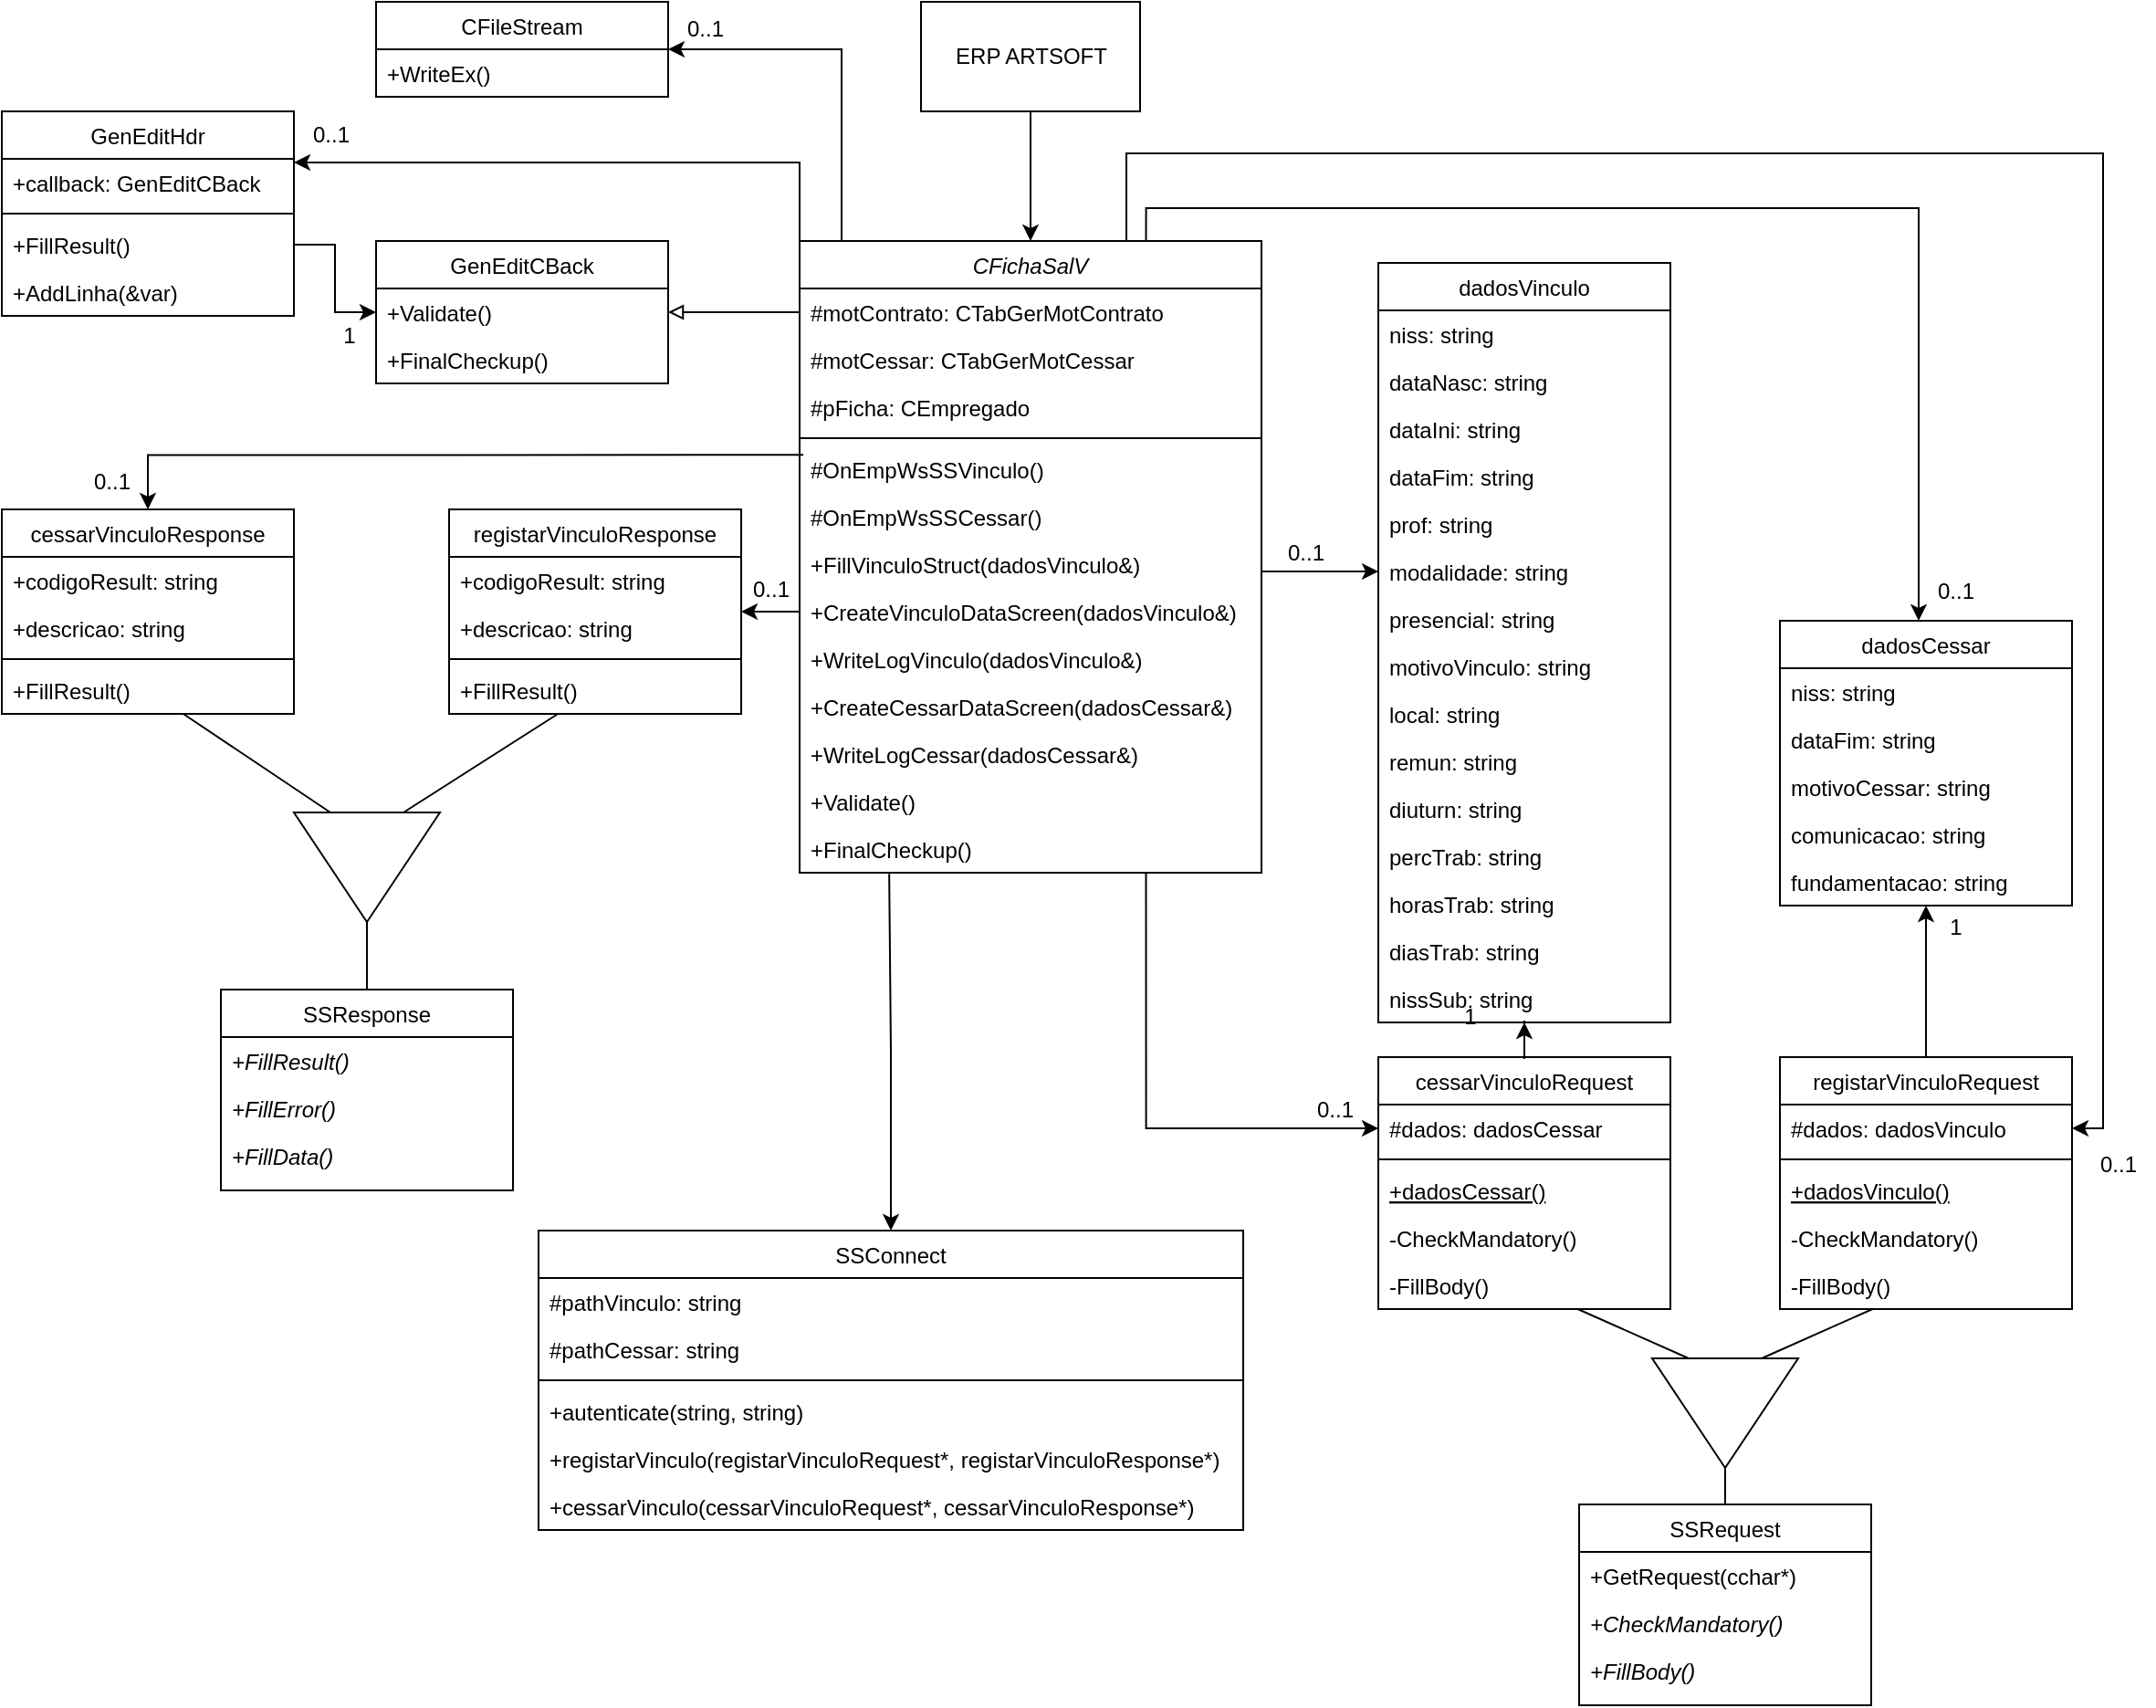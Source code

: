 <mxfile version="20.1.1" type="device"><diagram id="C5RBs43oDa-KdzZeNtuy" name="Page-1"><mxGraphModel dx="1924" dy="1056" grid="1" gridSize="10" guides="1" tooltips="1" connect="1" arrows="1" fold="1" page="1" pageScale="1" pageWidth="1200" pageHeight="1920" math="0" shadow="0"><root><mxCell id="WIyWlLk6GJQsqaUBKTNV-0"/><mxCell id="WIyWlLk6GJQsqaUBKTNV-1" parent="WIyWlLk6GJQsqaUBKTNV-0"/><mxCell id="L1EFX6r7IA7WShrhFO2V-93" style="edgeStyle=orthogonalEdgeStyle;rounded=0;orthogonalLoop=1;jettySize=auto;html=1;exitX=0.75;exitY=0;exitDx=0;exitDy=0;entryX=1;entryY=0.5;entryDx=0;entryDy=0;startArrow=none;startFill=0;endArrow=classic;endFill=1;" edge="1" parent="WIyWlLk6GJQsqaUBKTNV-1" source="zkfFHV4jXpPFQw0GAbJ--0" target="zkfFHV4jXpPFQw0GAbJ--7"><mxGeometry relative="1" as="geometry"><mxPoint x="1155.0" y="1134" as="targetPoint"/><Array as="points"><mxPoint x="626" y="648"/><mxPoint x="626" y="600"/><mxPoint x="1161" y="600"/><mxPoint x="1161" y="1134"/></Array></mxGeometry></mxCell><mxCell id="L1EFX6r7IA7WShrhFO2V-121" style="edgeStyle=orthogonalEdgeStyle;rounded=0;orthogonalLoop=1;jettySize=auto;html=1;entryX=0;entryY=0.5;entryDx=0;entryDy=0;startArrow=none;startFill=0;endArrow=classic;endFill=1;" edge="1" parent="WIyWlLk6GJQsqaUBKTNV-1" source="zkfFHV4jXpPFQw0GAbJ--0" target="L1EFX6r7IA7WShrhFO2V-80"><mxGeometry relative="1" as="geometry"><Array as="points"><mxPoint x="710" y="829"/><mxPoint x="710" y="829"/></Array></mxGeometry></mxCell><mxCell id="L1EFX6r7IA7WShrhFO2V-158" style="edgeStyle=orthogonalEdgeStyle;rounded=0;orthogonalLoop=1;jettySize=auto;html=1;exitX=0;exitY=0;exitDx=0;exitDy=0;entryX=1;entryY=0.25;entryDx=0;entryDy=0;startArrow=none;startFill=0;endArrow=classic;endFill=1;" edge="1" parent="WIyWlLk6GJQsqaUBKTNV-1" source="zkfFHV4jXpPFQw0GAbJ--0" target="L1EFX6r7IA7WShrhFO2V-151"><mxGeometry relative="1" as="geometry"/></mxCell><mxCell id="zkfFHV4jXpPFQw0GAbJ--0" value="CFichaSalV" style="swimlane;fontStyle=2;align=center;verticalAlign=top;childLayout=stackLayout;horizontal=1;startSize=26;horizontalStack=0;resizeParent=1;resizeLast=0;collapsible=1;marginBottom=0;rounded=0;shadow=0;strokeWidth=1;" parent="WIyWlLk6GJQsqaUBKTNV-1" vertex="1"><mxGeometry x="447" y="648" width="253" height="346" as="geometry"><mxRectangle x="230" y="140" width="160" height="26" as="alternateBounds"/></mxGeometry></mxCell><mxCell id="zkfFHV4jXpPFQw0GAbJ--1" value="#motContrato: CTabGerMotContrato" style="text;align=left;verticalAlign=top;spacingLeft=4;spacingRight=4;overflow=hidden;rotatable=0;points=[[0,0.5],[1,0.5]];portConstraint=eastwest;" parent="zkfFHV4jXpPFQw0GAbJ--0" vertex="1"><mxGeometry y="26" width="253" height="26" as="geometry"/></mxCell><mxCell id="zkfFHV4jXpPFQw0GAbJ--2" value="#motCessar: CTabGerMotCessar" style="text;align=left;verticalAlign=top;spacingLeft=4;spacingRight=4;overflow=hidden;rotatable=0;points=[[0,0.5],[1,0.5]];portConstraint=eastwest;rounded=0;shadow=0;html=0;" parent="zkfFHV4jXpPFQw0GAbJ--0" vertex="1"><mxGeometry y="52" width="253" height="26" as="geometry"/></mxCell><mxCell id="L1EFX6r7IA7WShrhFO2V-10" value="#pFicha: CEmpregado" style="text;align=left;verticalAlign=top;spacingLeft=4;spacingRight=4;overflow=hidden;rotatable=0;points=[[0,0.5],[1,0.5]];portConstraint=eastwest;rounded=0;shadow=0;html=0;" vertex="1" parent="zkfFHV4jXpPFQw0GAbJ--0"><mxGeometry y="78" width="253" height="26" as="geometry"/></mxCell><mxCell id="zkfFHV4jXpPFQw0GAbJ--4" value="" style="line;html=1;strokeWidth=1;align=left;verticalAlign=middle;spacingTop=-1;spacingLeft=3;spacingRight=3;rotatable=0;labelPosition=right;points=[];portConstraint=eastwest;" parent="zkfFHV4jXpPFQw0GAbJ--0" vertex="1"><mxGeometry y="104" width="253" height="8" as="geometry"/></mxCell><mxCell id="L1EFX6r7IA7WShrhFO2V-7" value="#OnEmpWsSSVinculo()" style="text;align=left;verticalAlign=top;spacingLeft=4;spacingRight=4;overflow=hidden;rotatable=0;points=[[0,0.5],[1,0.5]];portConstraint=eastwest;" vertex="1" parent="zkfFHV4jXpPFQw0GAbJ--0"><mxGeometry y="112" width="253" height="26" as="geometry"/></mxCell><mxCell id="L1EFX6r7IA7WShrhFO2V-8" value="#OnEmpWsSSCessar()" style="text;align=left;verticalAlign=top;spacingLeft=4;spacingRight=4;overflow=hidden;rotatable=0;points=[[0,0.5],[1,0.5]];portConstraint=eastwest;" vertex="1" parent="zkfFHV4jXpPFQw0GAbJ--0"><mxGeometry y="138" width="253" height="26" as="geometry"/></mxCell><mxCell id="L1EFX6r7IA7WShrhFO2V-9" value="+FillVinculoStruct(dadosVinculo&amp;)" style="text;align=left;verticalAlign=top;spacingLeft=4;spacingRight=4;overflow=hidden;rotatable=0;points=[[0,0.5],[1,0.5]];portConstraint=eastwest;" vertex="1" parent="zkfFHV4jXpPFQw0GAbJ--0"><mxGeometry y="164" width="253" height="26" as="geometry"/></mxCell><mxCell id="L1EFX6r7IA7WShrhFO2V-11" value="+CreateVinculoDataScreen(dadosVinculo&amp;)" style="text;align=left;verticalAlign=top;spacingLeft=4;spacingRight=4;overflow=hidden;rotatable=0;points=[[0,0.5],[1,0.5]];portConstraint=eastwest;" vertex="1" parent="zkfFHV4jXpPFQw0GAbJ--0"><mxGeometry y="190" width="253" height="26" as="geometry"/></mxCell><mxCell id="L1EFX6r7IA7WShrhFO2V-12" value="+WriteLogVinculo(dadosVinculo&amp;)" style="text;align=left;verticalAlign=top;spacingLeft=4;spacingRight=4;overflow=hidden;rotatable=0;points=[[0,0.5],[1,0.5]];portConstraint=eastwest;" vertex="1" parent="zkfFHV4jXpPFQw0GAbJ--0"><mxGeometry y="216" width="253" height="26" as="geometry"/></mxCell><mxCell id="L1EFX6r7IA7WShrhFO2V-22" value="+CreateCessarDataScreen(dadosCessar&amp;)" style="text;align=left;verticalAlign=top;spacingLeft=4;spacingRight=4;overflow=hidden;rotatable=0;points=[[0,0.5],[1,0.5]];portConstraint=eastwest;" vertex="1" parent="zkfFHV4jXpPFQw0GAbJ--0"><mxGeometry y="242" width="253" height="26" as="geometry"/></mxCell><mxCell id="L1EFX6r7IA7WShrhFO2V-21" value="+WriteLogCessar(dadosCessar&amp;)" style="text;align=left;verticalAlign=top;spacingLeft=4;spacingRight=4;overflow=hidden;rotatable=0;points=[[0,0.5],[1,0.5]];portConstraint=eastwest;" vertex="1" parent="zkfFHV4jXpPFQw0GAbJ--0"><mxGeometry y="268" width="253" height="26" as="geometry"/></mxCell><mxCell id="zkfFHV4jXpPFQw0GAbJ--5" value="+Validate()" style="text;align=left;verticalAlign=top;spacingLeft=4;spacingRight=4;overflow=hidden;rotatable=0;points=[[0,0.5],[1,0.5]];portConstraint=eastwest;" parent="zkfFHV4jXpPFQw0GAbJ--0" vertex="1"><mxGeometry y="294" width="253" height="26" as="geometry"/></mxCell><mxCell id="L1EFX6r7IA7WShrhFO2V-2" value="+FinalCheckup()" style="text;align=left;verticalAlign=top;spacingLeft=4;spacingRight=4;overflow=hidden;rotatable=0;points=[[0,0.5],[1,0.5]];portConstraint=eastwest;" vertex="1" parent="zkfFHV4jXpPFQw0GAbJ--0"><mxGeometry y="320" width="253" height="26" as="geometry"/></mxCell><mxCell id="zkfFHV4jXpPFQw0GAbJ--6" value="registarVinculoRequest" style="swimlane;fontStyle=0;align=center;verticalAlign=top;childLayout=stackLayout;horizontal=1;startSize=26;horizontalStack=0;resizeParent=1;resizeLast=0;collapsible=1;marginBottom=0;rounded=0;shadow=0;strokeWidth=1;" parent="WIyWlLk6GJQsqaUBKTNV-1" vertex="1"><mxGeometry x="984" y="1095" width="160" height="138" as="geometry"><mxRectangle x="130" y="380" width="160" height="26" as="alternateBounds"/></mxGeometry></mxCell><mxCell id="zkfFHV4jXpPFQw0GAbJ--7" value="#dados: dadosVinculo" style="text;align=left;verticalAlign=top;spacingLeft=4;spacingRight=4;overflow=hidden;rotatable=0;points=[[0,0.5],[1,0.5]];portConstraint=eastwest;" parent="zkfFHV4jXpPFQw0GAbJ--6" vertex="1"><mxGeometry y="26" width="160" height="26" as="geometry"/></mxCell><mxCell id="zkfFHV4jXpPFQw0GAbJ--9" value="" style="line;html=1;strokeWidth=1;align=left;verticalAlign=middle;spacingTop=-1;spacingLeft=3;spacingRight=3;rotatable=0;labelPosition=right;points=[];portConstraint=eastwest;" parent="zkfFHV4jXpPFQw0GAbJ--6" vertex="1"><mxGeometry y="52" width="160" height="8" as="geometry"/></mxCell><mxCell id="zkfFHV4jXpPFQw0GAbJ--10" value="+dadosVinculo()" style="text;align=left;verticalAlign=top;spacingLeft=4;spacingRight=4;overflow=hidden;rotatable=0;points=[[0,0.5],[1,0.5]];portConstraint=eastwest;fontStyle=4" parent="zkfFHV4jXpPFQw0GAbJ--6" vertex="1"><mxGeometry y="60" width="160" height="26" as="geometry"/></mxCell><mxCell id="zkfFHV4jXpPFQw0GAbJ--11" value="-CheckMandatory()" style="text;align=left;verticalAlign=top;spacingLeft=4;spacingRight=4;overflow=hidden;rotatable=0;points=[[0,0.5],[1,0.5]];portConstraint=eastwest;" parent="zkfFHV4jXpPFQw0GAbJ--6" vertex="1"><mxGeometry y="86" width="160" height="26" as="geometry"/></mxCell><mxCell id="L1EFX6r7IA7WShrhFO2V-3" value="-FillBody()" style="text;align=left;verticalAlign=top;spacingLeft=4;spacingRight=4;overflow=hidden;rotatable=0;points=[[0,0.5],[1,0.5]];portConstraint=eastwest;" vertex="1" parent="zkfFHV4jXpPFQw0GAbJ--6"><mxGeometry y="112" width="160" height="26" as="geometry"/></mxCell><mxCell id="L1EFX6r7IA7WShrhFO2V-157" style="edgeStyle=orthogonalEdgeStyle;rounded=0;orthogonalLoop=1;jettySize=auto;html=1;entryX=1;entryY=0.5;entryDx=0;entryDy=0;startArrow=classic;startFill=1;endArrow=none;endFill=0;" edge="1" parent="WIyWlLk6GJQsqaUBKTNV-1" source="zkfFHV4jXpPFQw0GAbJ--13" target="L1EFX6r7IA7WShrhFO2V-155"><mxGeometry relative="1" as="geometry"/></mxCell><mxCell id="zkfFHV4jXpPFQw0GAbJ--13" value="GenEditCBack" style="swimlane;fontStyle=0;align=center;verticalAlign=top;childLayout=stackLayout;horizontal=1;startSize=26;horizontalStack=0;resizeParent=1;resizeLast=0;collapsible=1;marginBottom=0;rounded=0;shadow=0;strokeWidth=1;" parent="WIyWlLk6GJQsqaUBKTNV-1" vertex="1"><mxGeometry x="215" y="648" width="160" height="78" as="geometry"><mxRectangle x="340" y="380" width="170" height="26" as="alternateBounds"/></mxGeometry></mxCell><mxCell id="zkfFHV4jXpPFQw0GAbJ--14" value="+Validate()" style="text;align=left;verticalAlign=top;spacingLeft=4;spacingRight=4;overflow=hidden;rotatable=0;points=[[0,0.5],[1,0.5]];portConstraint=eastwest;" parent="zkfFHV4jXpPFQw0GAbJ--13" vertex="1"><mxGeometry y="26" width="160" height="26" as="geometry"/></mxCell><mxCell id="L1EFX6r7IA7WShrhFO2V-1" value="+FinalCheckup()" style="text;align=left;verticalAlign=top;spacingLeft=4;spacingRight=4;overflow=hidden;rotatable=0;points=[[0,0.5],[1,0.5]];portConstraint=eastwest;" vertex="1" parent="zkfFHV4jXpPFQw0GAbJ--13"><mxGeometry y="52" width="160" height="26" as="geometry"/></mxCell><mxCell id="zkfFHV4jXpPFQw0GAbJ--16" value="" style="endArrow=none;endSize=10;endFill=0;shadow=0;strokeWidth=1;rounded=0;edgeStyle=elbowEdgeStyle;elbow=vertical;startArrow=block;startFill=0;" parent="WIyWlLk6GJQsqaUBKTNV-1" source="zkfFHV4jXpPFQw0GAbJ--13" target="zkfFHV4jXpPFQw0GAbJ--0" edge="1"><mxGeometry width="160" relative="1" as="geometry"><mxPoint x="385" y="981" as="sourcePoint"/><mxPoint x="485" y="879" as="targetPoint"/></mxGeometry></mxCell><mxCell id="L1EFX6r7IA7WShrhFO2V-6" style="edgeStyle=orthogonalEdgeStyle;rounded=0;orthogonalLoop=1;jettySize=auto;html=1;exitX=0.5;exitY=1;exitDx=0;exitDy=0;entryX=0.5;entryY=0;entryDx=0;entryDy=0;startArrow=none;startFill=0;endArrow=classic;endFill=1;" edge="1" parent="WIyWlLk6GJQsqaUBKTNV-1" source="L1EFX6r7IA7WShrhFO2V-5" target="zkfFHV4jXpPFQw0GAbJ--0"><mxGeometry relative="1" as="geometry"/></mxCell><mxCell id="L1EFX6r7IA7WShrhFO2V-5" value="ERP ARTSOFT" style="rounded=0;whiteSpace=wrap;html=1;" vertex="1" parent="WIyWlLk6GJQsqaUBKTNV-1"><mxGeometry x="513.5" y="517" width="120" height="60" as="geometry"/></mxCell><mxCell id="L1EFX6r7IA7WShrhFO2V-13" value="cessarVinculoRequest" style="swimlane;fontStyle=0;align=center;verticalAlign=top;childLayout=stackLayout;horizontal=1;startSize=26;horizontalStack=0;resizeParent=1;resizeLast=0;collapsible=1;marginBottom=0;rounded=0;shadow=0;strokeWidth=1;" vertex="1" parent="WIyWlLk6GJQsqaUBKTNV-1"><mxGeometry x="764" y="1095" width="160" height="138" as="geometry"><mxRectangle x="130" y="380" width="160" height="26" as="alternateBounds"/></mxGeometry></mxCell><mxCell id="L1EFX6r7IA7WShrhFO2V-14" value="#dados: dadosCessar" style="text;align=left;verticalAlign=top;spacingLeft=4;spacingRight=4;overflow=hidden;rotatable=0;points=[[0,0.5],[1,0.5]];portConstraint=eastwest;" vertex="1" parent="L1EFX6r7IA7WShrhFO2V-13"><mxGeometry y="26" width="160" height="26" as="geometry"/></mxCell><mxCell id="L1EFX6r7IA7WShrhFO2V-15" value="" style="line;html=1;strokeWidth=1;align=left;verticalAlign=middle;spacingTop=-1;spacingLeft=3;spacingRight=3;rotatable=0;labelPosition=right;points=[];portConstraint=eastwest;" vertex="1" parent="L1EFX6r7IA7WShrhFO2V-13"><mxGeometry y="52" width="160" height="8" as="geometry"/></mxCell><mxCell id="L1EFX6r7IA7WShrhFO2V-16" value="+dadosCessar()" style="text;align=left;verticalAlign=top;spacingLeft=4;spacingRight=4;overflow=hidden;rotatable=0;points=[[0,0.5],[1,0.5]];portConstraint=eastwest;fontStyle=4" vertex="1" parent="L1EFX6r7IA7WShrhFO2V-13"><mxGeometry y="60" width="160" height="26" as="geometry"/></mxCell><mxCell id="L1EFX6r7IA7WShrhFO2V-17" value="-CheckMandatory()" style="text;align=left;verticalAlign=top;spacingLeft=4;spacingRight=4;overflow=hidden;rotatable=0;points=[[0,0.5],[1,0.5]];portConstraint=eastwest;" vertex="1" parent="L1EFX6r7IA7WShrhFO2V-13"><mxGeometry y="86" width="160" height="26" as="geometry"/></mxCell><mxCell id="L1EFX6r7IA7WShrhFO2V-18" value="-FillBody()" style="text;align=left;verticalAlign=top;spacingLeft=4;spacingRight=4;overflow=hidden;rotatable=0;points=[[0,0.5],[1,0.5]];portConstraint=eastwest;" vertex="1" parent="L1EFX6r7IA7WShrhFO2V-13"><mxGeometry y="112" width="160" height="26" as="geometry"/></mxCell><mxCell id="L1EFX6r7IA7WShrhFO2V-28" style="edgeStyle=orthogonalEdgeStyle;rounded=0;orthogonalLoop=1;jettySize=auto;html=1;entryX=0;entryY=0;entryDx=0;entryDy=0;startArrow=classic;startFill=1;endArrow=none;endFill=0;" edge="1" parent="WIyWlLk6GJQsqaUBKTNV-1" source="L1EFX6r7IA7WShrhFO2V-25" target="zkfFHV4jXpPFQw0GAbJ--0"><mxGeometry relative="1" as="geometry"><Array as="points"><mxPoint x="470" y="543"/><mxPoint x="470" y="648"/></Array></mxGeometry></mxCell><mxCell id="L1EFX6r7IA7WShrhFO2V-25" value="CFileStream" style="swimlane;fontStyle=0;align=center;verticalAlign=top;childLayout=stackLayout;horizontal=1;startSize=26;horizontalStack=0;resizeParent=1;resizeLast=0;collapsible=1;marginBottom=0;rounded=0;shadow=0;strokeWidth=1;" vertex="1" parent="WIyWlLk6GJQsqaUBKTNV-1"><mxGeometry x="215" y="517" width="160" height="52" as="geometry"><mxRectangle x="340" y="380" width="170" height="26" as="alternateBounds"/></mxGeometry></mxCell><mxCell id="L1EFX6r7IA7WShrhFO2V-26" value="+WriteEx()" style="text;align=left;verticalAlign=top;spacingLeft=4;spacingRight=4;overflow=hidden;rotatable=0;points=[[0,0.5],[1,0.5]];portConstraint=eastwest;" vertex="1" parent="L1EFX6r7IA7WShrhFO2V-25"><mxGeometry y="26" width="160" height="26" as="geometry"/></mxCell><mxCell id="L1EFX6r7IA7WShrhFO2V-81" style="edgeStyle=orthogonalEdgeStyle;rounded=0;orthogonalLoop=1;jettySize=auto;html=1;startArrow=classic;startFill=1;endArrow=none;endFill=0;" edge="1" parent="WIyWlLk6GJQsqaUBKTNV-1" source="L1EFX6r7IA7WShrhFO2V-29" target="zkfFHV4jXpPFQw0GAbJ--6"><mxGeometry relative="1" as="geometry"/></mxCell><mxCell id="L1EFX6r7IA7WShrhFO2V-118" style="edgeStyle=orthogonalEdgeStyle;rounded=0;orthogonalLoop=1;jettySize=auto;html=1;entryX=0.75;entryY=0;entryDx=0;entryDy=0;startArrow=classic;startFill=1;endArrow=none;endFill=0;" edge="1" parent="WIyWlLk6GJQsqaUBKTNV-1" source="L1EFX6r7IA7WShrhFO2V-29" target="zkfFHV4jXpPFQw0GAbJ--0"><mxGeometry relative="1" as="geometry"><Array as="points"><mxPoint x="1060" y="630"/><mxPoint x="637" y="630"/></Array></mxGeometry></mxCell><mxCell id="L1EFX6r7IA7WShrhFO2V-29" value="dadosCessar" style="swimlane;fontStyle=0;align=center;verticalAlign=top;childLayout=stackLayout;horizontal=1;startSize=26;horizontalStack=0;resizeParent=1;resizeLast=0;collapsible=1;marginBottom=0;rounded=0;shadow=0;strokeWidth=1;" vertex="1" parent="WIyWlLk6GJQsqaUBKTNV-1"><mxGeometry x="984" y="856" width="160" height="156" as="geometry"><mxRectangle x="340" y="380" width="170" height="26" as="alternateBounds"/></mxGeometry></mxCell><mxCell id="L1EFX6r7IA7WShrhFO2V-30" value="niss: string" style="text;align=left;verticalAlign=top;spacingLeft=4;spacingRight=4;overflow=hidden;rotatable=0;points=[[0,0.5],[1,0.5]];portConstraint=eastwest;" vertex="1" parent="L1EFX6r7IA7WShrhFO2V-29"><mxGeometry y="26" width="160" height="26" as="geometry"/></mxCell><mxCell id="L1EFX6r7IA7WShrhFO2V-31" value="dataFim: string" style="text;align=left;verticalAlign=top;spacingLeft=4;spacingRight=4;overflow=hidden;rotatable=0;points=[[0,0.5],[1,0.5]];portConstraint=eastwest;" vertex="1" parent="L1EFX6r7IA7WShrhFO2V-29"><mxGeometry y="52" width="160" height="26" as="geometry"/></mxCell><mxCell id="L1EFX6r7IA7WShrhFO2V-60" value="motivoCessar: string" style="text;align=left;verticalAlign=top;spacingLeft=4;spacingRight=4;overflow=hidden;rotatable=0;points=[[0,0.5],[1,0.5]];portConstraint=eastwest;" vertex="1" parent="L1EFX6r7IA7WShrhFO2V-29"><mxGeometry y="78" width="160" height="26" as="geometry"/></mxCell><mxCell id="L1EFX6r7IA7WShrhFO2V-61" value="comunicacao: string" style="text;align=left;verticalAlign=top;spacingLeft=4;spacingRight=4;overflow=hidden;rotatable=0;points=[[0,0.5],[1,0.5]];portConstraint=eastwest;" vertex="1" parent="L1EFX6r7IA7WShrhFO2V-29"><mxGeometry y="104" width="160" height="26" as="geometry"/></mxCell><mxCell id="L1EFX6r7IA7WShrhFO2V-62" value="fundamentacao: string" style="text;align=left;verticalAlign=top;spacingLeft=4;spacingRight=4;overflow=hidden;rotatable=0;points=[[0,0.5],[1,0.5]];portConstraint=eastwest;" vertex="1" parent="L1EFX6r7IA7WShrhFO2V-29"><mxGeometry y="130" width="160" height="26" as="geometry"/></mxCell><mxCell id="L1EFX6r7IA7WShrhFO2V-34" value="0..1" style="text;html=1;align=center;verticalAlign=middle;resizable=0;points=[];autosize=1;strokeColor=none;fillColor=none;" vertex="1" parent="WIyWlLk6GJQsqaUBKTNV-1"><mxGeometry x="375" y="517" width="40" height="30" as="geometry"/></mxCell><mxCell id="L1EFX6r7IA7WShrhFO2V-75" style="edgeStyle=none;rounded=0;orthogonalLoop=1;jettySize=auto;html=1;exitX=0.5;exitY=0;exitDx=0;exitDy=0;entryX=1;entryY=0.5;entryDx=0;entryDy=0;startArrow=none;startFill=0;endArrow=none;endFill=0;" edge="1" parent="WIyWlLk6GJQsqaUBKTNV-1" source="L1EFX6r7IA7WShrhFO2V-37" target="L1EFX6r7IA7WShrhFO2V-49"><mxGeometry relative="1" as="geometry"/></mxCell><mxCell id="L1EFX6r7IA7WShrhFO2V-37" value="SSRequest" style="swimlane;fontStyle=0;align=center;verticalAlign=top;childLayout=stackLayout;horizontal=1;startSize=26;horizontalStack=0;resizeParent=1;resizeLast=0;collapsible=1;marginBottom=0;rounded=0;shadow=0;strokeWidth=1;" vertex="1" parent="WIyWlLk6GJQsqaUBKTNV-1"><mxGeometry x="874" y="1340" width="160" height="110" as="geometry"><mxRectangle x="130" y="380" width="160" height="26" as="alternateBounds"/></mxGeometry></mxCell><mxCell id="L1EFX6r7IA7WShrhFO2V-40" value="+GetRequest(cchar*)" style="text;align=left;verticalAlign=top;spacingLeft=4;spacingRight=4;overflow=hidden;rotatable=0;points=[[0,0.5],[1,0.5]];portConstraint=eastwest;fontStyle=0" vertex="1" parent="L1EFX6r7IA7WShrhFO2V-37"><mxGeometry y="26" width="160" height="26" as="geometry"/></mxCell><mxCell id="L1EFX6r7IA7WShrhFO2V-41" value="+CheckMandatory()" style="text;align=left;verticalAlign=top;spacingLeft=4;spacingRight=4;overflow=hidden;rotatable=0;points=[[0,0.5],[1,0.5]];portConstraint=eastwest;fontStyle=2" vertex="1" parent="L1EFX6r7IA7WShrhFO2V-37"><mxGeometry y="52" width="160" height="26" as="geometry"/></mxCell><mxCell id="L1EFX6r7IA7WShrhFO2V-42" value="+FillBody()" style="text;align=left;verticalAlign=top;spacingLeft=4;spacingRight=4;overflow=hidden;rotatable=0;points=[[0,0.5],[1,0.5]];portConstraint=eastwest;fontStyle=2" vertex="1" parent="L1EFX6r7IA7WShrhFO2V-37"><mxGeometry y="78" width="160" height="26" as="geometry"/></mxCell><mxCell id="L1EFX6r7IA7WShrhFO2V-73" style="edgeStyle=none;rounded=0;orthogonalLoop=1;jettySize=auto;html=1;exitX=0;exitY=0.75;exitDx=0;exitDy=0;startArrow=none;startFill=0;endArrow=none;endFill=0;" edge="1" parent="WIyWlLk6GJQsqaUBKTNV-1" source="L1EFX6r7IA7WShrhFO2V-49" target="L1EFX6r7IA7WShrhFO2V-18"><mxGeometry relative="1" as="geometry"/></mxCell><mxCell id="L1EFX6r7IA7WShrhFO2V-74" style="edgeStyle=none;rounded=0;orthogonalLoop=1;jettySize=auto;html=1;exitX=0;exitY=0.25;exitDx=0;exitDy=0;startArrow=none;startFill=0;endArrow=none;endFill=0;" edge="1" parent="WIyWlLk6GJQsqaUBKTNV-1" source="L1EFX6r7IA7WShrhFO2V-49" target="L1EFX6r7IA7WShrhFO2V-3"><mxGeometry relative="1" as="geometry"/></mxCell><mxCell id="L1EFX6r7IA7WShrhFO2V-49" value="" style="triangle;whiteSpace=wrap;html=1;rotation=90;" vertex="1" parent="WIyWlLk6GJQsqaUBKTNV-1"><mxGeometry x="924" y="1250" width="60" height="80" as="geometry"/></mxCell><mxCell id="L1EFX6r7IA7WShrhFO2V-84" style="edgeStyle=orthogonalEdgeStyle;rounded=0;orthogonalLoop=1;jettySize=auto;html=1;entryX=0.5;entryY=0;entryDx=0;entryDy=0;startArrow=classic;startFill=1;endArrow=none;endFill=0;" edge="1" parent="WIyWlLk6GJQsqaUBKTNV-1" source="L1EFX6r7IA7WShrhFO2V-63" target="L1EFX6r7IA7WShrhFO2V-13"><mxGeometry relative="1" as="geometry"/></mxCell><mxCell id="L1EFX6r7IA7WShrhFO2V-63" value="dadosVinculo" style="swimlane;fontStyle=0;align=center;verticalAlign=top;childLayout=stackLayout;horizontal=1;startSize=26;horizontalStack=0;resizeParent=1;resizeLast=0;collapsible=1;marginBottom=0;rounded=0;shadow=0;strokeWidth=1;" vertex="1" parent="WIyWlLk6GJQsqaUBKTNV-1"><mxGeometry x="764" y="660" width="160" height="416" as="geometry"><mxRectangle x="340" y="380" width="170" height="26" as="alternateBounds"/></mxGeometry></mxCell><mxCell id="L1EFX6r7IA7WShrhFO2V-64" value="niss: string" style="text;align=left;verticalAlign=top;spacingLeft=4;spacingRight=4;overflow=hidden;rotatable=0;points=[[0,0.5],[1,0.5]];portConstraint=eastwest;" vertex="1" parent="L1EFX6r7IA7WShrhFO2V-63"><mxGeometry y="26" width="160" height="26" as="geometry"/></mxCell><mxCell id="L1EFX6r7IA7WShrhFO2V-78" value="dataNasc: string" style="text;align=left;verticalAlign=top;spacingLeft=4;spacingRight=4;overflow=hidden;rotatable=0;points=[[0,0.5],[1,0.5]];portConstraint=eastwest;" vertex="1" parent="L1EFX6r7IA7WShrhFO2V-63"><mxGeometry y="52" width="160" height="26" as="geometry"/></mxCell><mxCell id="L1EFX6r7IA7WShrhFO2V-79" value="dataIni: string" style="text;align=left;verticalAlign=top;spacingLeft=4;spacingRight=4;overflow=hidden;rotatable=0;points=[[0,0.5],[1,0.5]];portConstraint=eastwest;" vertex="1" parent="L1EFX6r7IA7WShrhFO2V-63"><mxGeometry y="78" width="160" height="26" as="geometry"/></mxCell><mxCell id="L1EFX6r7IA7WShrhFO2V-65" value="dataFim: string" style="text;align=left;verticalAlign=top;spacingLeft=4;spacingRight=4;overflow=hidden;rotatable=0;points=[[0,0.5],[1,0.5]];portConstraint=eastwest;" vertex="1" parent="L1EFX6r7IA7WShrhFO2V-63"><mxGeometry y="104" width="160" height="26" as="geometry"/></mxCell><mxCell id="L1EFX6r7IA7WShrhFO2V-86" value="prof: string" style="text;align=left;verticalAlign=top;spacingLeft=4;spacingRight=4;overflow=hidden;rotatable=0;points=[[0,0.5],[1,0.5]];portConstraint=eastwest;" vertex="1" parent="L1EFX6r7IA7WShrhFO2V-63"><mxGeometry y="130" width="160" height="26" as="geometry"/></mxCell><mxCell id="L1EFX6r7IA7WShrhFO2V-80" value="modalidade: string" style="text;align=left;verticalAlign=top;spacingLeft=4;spacingRight=4;overflow=hidden;rotatable=0;points=[[0,0.5],[1,0.5]];portConstraint=eastwest;" vertex="1" parent="L1EFX6r7IA7WShrhFO2V-63"><mxGeometry y="156" width="160" height="26" as="geometry"/></mxCell><mxCell id="L1EFX6r7IA7WShrhFO2V-87" value="presencial: string" style="text;align=left;verticalAlign=top;spacingLeft=4;spacingRight=4;overflow=hidden;rotatable=0;points=[[0,0.5],[1,0.5]];portConstraint=eastwest;" vertex="1" parent="L1EFX6r7IA7WShrhFO2V-63"><mxGeometry y="182" width="160" height="26" as="geometry"/></mxCell><mxCell id="L1EFX6r7IA7WShrhFO2V-66" value="motivoVinculo: string" style="text;align=left;verticalAlign=top;spacingLeft=4;spacingRight=4;overflow=hidden;rotatable=0;points=[[0,0.5],[1,0.5]];portConstraint=eastwest;" vertex="1" parent="L1EFX6r7IA7WShrhFO2V-63"><mxGeometry y="208" width="160" height="26" as="geometry"/></mxCell><mxCell id="L1EFX6r7IA7WShrhFO2V-67" value="local: string" style="text;align=left;verticalAlign=top;spacingLeft=4;spacingRight=4;overflow=hidden;rotatable=0;points=[[0,0.5],[1,0.5]];portConstraint=eastwest;" vertex="1" parent="L1EFX6r7IA7WShrhFO2V-63"><mxGeometry y="234" width="160" height="26" as="geometry"/></mxCell><mxCell id="L1EFX6r7IA7WShrhFO2V-68" value="remun: string" style="text;align=left;verticalAlign=top;spacingLeft=4;spacingRight=4;overflow=hidden;rotatable=0;points=[[0,0.5],[1,0.5]];portConstraint=eastwest;" vertex="1" parent="L1EFX6r7IA7WShrhFO2V-63"><mxGeometry y="260" width="160" height="26" as="geometry"/></mxCell><mxCell id="L1EFX6r7IA7WShrhFO2V-88" value="diuturn: string" style="text;align=left;verticalAlign=top;spacingLeft=4;spacingRight=4;overflow=hidden;rotatable=0;points=[[0,0.5],[1,0.5]];portConstraint=eastwest;" vertex="1" parent="L1EFX6r7IA7WShrhFO2V-63"><mxGeometry y="286" width="160" height="26" as="geometry"/></mxCell><mxCell id="L1EFX6r7IA7WShrhFO2V-89" value="percTrab: string" style="text;align=left;verticalAlign=top;spacingLeft=4;spacingRight=4;overflow=hidden;rotatable=0;points=[[0,0.5],[1,0.5]];portConstraint=eastwest;" vertex="1" parent="L1EFX6r7IA7WShrhFO2V-63"><mxGeometry y="312" width="160" height="26" as="geometry"/></mxCell><mxCell id="L1EFX6r7IA7WShrhFO2V-90" value="horasTrab: string" style="text;align=left;verticalAlign=top;spacingLeft=4;spacingRight=4;overflow=hidden;rotatable=0;points=[[0,0.5],[1,0.5]];portConstraint=eastwest;" vertex="1" parent="L1EFX6r7IA7WShrhFO2V-63"><mxGeometry y="338" width="160" height="26" as="geometry"/></mxCell><mxCell id="L1EFX6r7IA7WShrhFO2V-91" value="diasTrab: string" style="text;align=left;verticalAlign=top;spacingLeft=4;spacingRight=4;overflow=hidden;rotatable=0;points=[[0,0.5],[1,0.5]];portConstraint=eastwest;" vertex="1" parent="L1EFX6r7IA7WShrhFO2V-63"><mxGeometry y="364" width="160" height="26" as="geometry"/></mxCell><mxCell id="L1EFX6r7IA7WShrhFO2V-92" value="nissSub: string" style="text;align=left;verticalAlign=top;spacingLeft=4;spacingRight=4;overflow=hidden;rotatable=0;points=[[0,0.5],[1,0.5]];portConstraint=eastwest;" vertex="1" parent="L1EFX6r7IA7WShrhFO2V-63"><mxGeometry y="390" width="160" height="26" as="geometry"/></mxCell><mxCell id="L1EFX6r7IA7WShrhFO2V-71" value="0..1" style="text;html=1;align=center;verticalAlign=middle;resizable=0;points=[];autosize=1;strokeColor=none;fillColor=none;" vertex="1" parent="WIyWlLk6GJQsqaUBKTNV-1"><mxGeometry x="1149" y="1139" width="40" height="30" as="geometry"/></mxCell><mxCell id="L1EFX6r7IA7WShrhFO2V-77" value="0..1" style="text;html=1;align=center;verticalAlign=middle;resizable=0;points=[];autosize=1;strokeColor=none;fillColor=none;" vertex="1" parent="WIyWlLk6GJQsqaUBKTNV-1"><mxGeometry x="720" y="1109" width="40" height="30" as="geometry"/></mxCell><mxCell id="L1EFX6r7IA7WShrhFO2V-82" value="1" style="text;html=1;align=center;verticalAlign=middle;resizable=0;points=[];autosize=1;strokeColor=none;fillColor=none;" vertex="1" parent="WIyWlLk6GJQsqaUBKTNV-1"><mxGeometry x="1065" y="1009" width="30" height="30" as="geometry"/></mxCell><mxCell id="L1EFX6r7IA7WShrhFO2V-94" value="1" style="text;html=1;align=center;verticalAlign=middle;resizable=0;points=[];autosize=1;strokeColor=none;fillColor=none;" vertex="1" parent="WIyWlLk6GJQsqaUBKTNV-1"><mxGeometry x="799" y="1058" width="30" height="30" as="geometry"/></mxCell><mxCell id="L1EFX6r7IA7WShrhFO2V-123" style="edgeStyle=orthogonalEdgeStyle;rounded=0;orthogonalLoop=1;jettySize=auto;html=1;entryX=0;entryY=0.5;entryDx=0;entryDy=0;startArrow=classic;startFill=1;endArrow=none;endFill=0;" edge="1" parent="WIyWlLk6GJQsqaUBKTNV-1" source="L1EFX6r7IA7WShrhFO2V-95" target="L1EFX6r7IA7WShrhFO2V-11"><mxGeometry relative="1" as="geometry"/></mxCell><mxCell id="L1EFX6r7IA7WShrhFO2V-95" value="registarVinculoResponse" style="swimlane;fontStyle=0;align=center;verticalAlign=top;childLayout=stackLayout;horizontal=1;startSize=26;horizontalStack=0;resizeParent=1;resizeLast=0;collapsible=1;marginBottom=0;rounded=0;shadow=0;strokeWidth=1;" vertex="1" parent="WIyWlLk6GJQsqaUBKTNV-1"><mxGeometry x="255" y="795" width="160" height="112" as="geometry"><mxRectangle x="130" y="380" width="160" height="26" as="alternateBounds"/></mxGeometry></mxCell><mxCell id="L1EFX6r7IA7WShrhFO2V-96" value="+codigoResult: string" style="text;align=left;verticalAlign=top;spacingLeft=4;spacingRight=4;overflow=hidden;rotatable=0;points=[[0,0.5],[1,0.5]];portConstraint=eastwest;" vertex="1" parent="L1EFX6r7IA7WShrhFO2V-95"><mxGeometry y="26" width="160" height="26" as="geometry"/></mxCell><mxCell id="L1EFX6r7IA7WShrhFO2V-116" value="+descricao: string" style="text;align=left;verticalAlign=top;spacingLeft=4;spacingRight=4;overflow=hidden;rotatable=0;points=[[0,0.5],[1,0.5]];portConstraint=eastwest;" vertex="1" parent="L1EFX6r7IA7WShrhFO2V-95"><mxGeometry y="52" width="160" height="26" as="geometry"/></mxCell><mxCell id="L1EFX6r7IA7WShrhFO2V-97" value="" style="line;html=1;strokeWidth=1;align=left;verticalAlign=middle;spacingTop=-1;spacingLeft=3;spacingRight=3;rotatable=0;labelPosition=right;points=[];portConstraint=eastwest;" vertex="1" parent="L1EFX6r7IA7WShrhFO2V-95"><mxGeometry y="78" width="160" height="8" as="geometry"/></mxCell><mxCell id="L1EFX6r7IA7WShrhFO2V-100" value="+FillResult()" style="text;align=left;verticalAlign=top;spacingLeft=4;spacingRight=4;overflow=hidden;rotatable=0;points=[[0,0.5],[1,0.5]];portConstraint=eastwest;" vertex="1" parent="L1EFX6r7IA7WShrhFO2V-95"><mxGeometry y="86" width="160" height="26" as="geometry"/></mxCell><mxCell id="L1EFX6r7IA7WShrhFO2V-124" style="edgeStyle=orthogonalEdgeStyle;rounded=0;orthogonalLoop=1;jettySize=auto;html=1;entryX=0.008;entryY=0.199;entryDx=0;entryDy=0;entryPerimeter=0;startArrow=classic;startFill=1;endArrow=none;endFill=0;" edge="1" parent="WIyWlLk6GJQsqaUBKTNV-1" source="L1EFX6r7IA7WShrhFO2V-101" target="L1EFX6r7IA7WShrhFO2V-7"><mxGeometry relative="1" as="geometry"/></mxCell><mxCell id="L1EFX6r7IA7WShrhFO2V-101" value="cessarVinculoResponse" style="swimlane;fontStyle=0;align=center;verticalAlign=top;childLayout=stackLayout;horizontal=1;startSize=26;horizontalStack=0;resizeParent=1;resizeLast=0;collapsible=1;marginBottom=0;rounded=0;shadow=0;strokeWidth=1;" vertex="1" parent="WIyWlLk6GJQsqaUBKTNV-1"><mxGeometry x="10" y="795" width="160" height="112" as="geometry"><mxRectangle x="130" y="380" width="160" height="26" as="alternateBounds"/></mxGeometry></mxCell><mxCell id="L1EFX6r7IA7WShrhFO2V-102" value="+codigoResult: string" style="text;align=left;verticalAlign=top;spacingLeft=4;spacingRight=4;overflow=hidden;rotatable=0;points=[[0,0.5],[1,0.5]];portConstraint=eastwest;" vertex="1" parent="L1EFX6r7IA7WShrhFO2V-101"><mxGeometry y="26" width="160" height="26" as="geometry"/></mxCell><mxCell id="L1EFX6r7IA7WShrhFO2V-117" value="+descricao: string" style="text;align=left;verticalAlign=top;spacingLeft=4;spacingRight=4;overflow=hidden;rotatable=0;points=[[0,0.5],[1,0.5]];portConstraint=eastwest;" vertex="1" parent="L1EFX6r7IA7WShrhFO2V-101"><mxGeometry y="52" width="160" height="26" as="geometry"/></mxCell><mxCell id="L1EFX6r7IA7WShrhFO2V-103" value="" style="line;html=1;strokeWidth=1;align=left;verticalAlign=middle;spacingTop=-1;spacingLeft=3;spacingRight=3;rotatable=0;labelPosition=right;points=[];portConstraint=eastwest;" vertex="1" parent="L1EFX6r7IA7WShrhFO2V-101"><mxGeometry y="78" width="160" height="8" as="geometry"/></mxCell><mxCell id="L1EFX6r7IA7WShrhFO2V-106" value="+FillResult()" style="text;align=left;verticalAlign=top;spacingLeft=4;spacingRight=4;overflow=hidden;rotatable=0;points=[[0,0.5],[1,0.5]];portConstraint=eastwest;" vertex="1" parent="L1EFX6r7IA7WShrhFO2V-101"><mxGeometry y="86" width="160" height="26" as="geometry"/></mxCell><mxCell id="L1EFX6r7IA7WShrhFO2V-107" style="edgeStyle=none;rounded=0;orthogonalLoop=1;jettySize=auto;html=1;exitX=0.5;exitY=0;exitDx=0;exitDy=0;entryX=1;entryY=0.5;entryDx=0;entryDy=0;startArrow=none;startFill=0;endArrow=none;endFill=0;" edge="1" parent="WIyWlLk6GJQsqaUBKTNV-1" source="L1EFX6r7IA7WShrhFO2V-108" target="L1EFX6r7IA7WShrhFO2V-114"><mxGeometry relative="1" as="geometry"/></mxCell><mxCell id="L1EFX6r7IA7WShrhFO2V-108" value="SSResponse" style="swimlane;fontStyle=0;align=center;verticalAlign=top;childLayout=stackLayout;horizontal=1;startSize=26;horizontalStack=0;resizeParent=1;resizeLast=0;collapsible=1;marginBottom=0;rounded=0;shadow=0;strokeWidth=1;" vertex="1" parent="WIyWlLk6GJQsqaUBKTNV-1"><mxGeometry x="130" y="1058" width="160" height="110" as="geometry"><mxRectangle x="130" y="380" width="160" height="26" as="alternateBounds"/></mxGeometry></mxCell><mxCell id="L1EFX6r7IA7WShrhFO2V-109" value="+FillResult()" style="text;align=left;verticalAlign=top;spacingLeft=4;spacingRight=4;overflow=hidden;rotatable=0;points=[[0,0.5],[1,0.5]];portConstraint=eastwest;fontStyle=2" vertex="1" parent="L1EFX6r7IA7WShrhFO2V-108"><mxGeometry y="26" width="160" height="26" as="geometry"/></mxCell><mxCell id="L1EFX6r7IA7WShrhFO2V-110" value="+FillError()" style="text;align=left;verticalAlign=top;spacingLeft=4;spacingRight=4;overflow=hidden;rotatable=0;points=[[0,0.5],[1,0.5]];portConstraint=eastwest;fontStyle=2" vertex="1" parent="L1EFX6r7IA7WShrhFO2V-108"><mxGeometry y="52" width="160" height="26" as="geometry"/></mxCell><mxCell id="L1EFX6r7IA7WShrhFO2V-111" value="+FillData()" style="text;align=left;verticalAlign=top;spacingLeft=4;spacingRight=4;overflow=hidden;rotatable=0;points=[[0,0.5],[1,0.5]];portConstraint=eastwest;fontStyle=2" vertex="1" parent="L1EFX6r7IA7WShrhFO2V-108"><mxGeometry y="78" width="160" height="26" as="geometry"/></mxCell><mxCell id="L1EFX6r7IA7WShrhFO2V-112" style="edgeStyle=none;rounded=0;orthogonalLoop=1;jettySize=auto;html=1;exitX=0;exitY=0.75;exitDx=0;exitDy=0;startArrow=none;startFill=0;endArrow=none;endFill=0;" edge="1" parent="WIyWlLk6GJQsqaUBKTNV-1" source="L1EFX6r7IA7WShrhFO2V-114" target="L1EFX6r7IA7WShrhFO2V-106"><mxGeometry relative="1" as="geometry"/></mxCell><mxCell id="L1EFX6r7IA7WShrhFO2V-113" style="edgeStyle=none;rounded=0;orthogonalLoop=1;jettySize=auto;html=1;exitX=0;exitY=0.25;exitDx=0;exitDy=0;startArrow=none;startFill=0;endArrow=none;endFill=0;" edge="1" parent="WIyWlLk6GJQsqaUBKTNV-1" source="L1EFX6r7IA7WShrhFO2V-114" target="L1EFX6r7IA7WShrhFO2V-100"><mxGeometry relative="1" as="geometry"/></mxCell><mxCell id="L1EFX6r7IA7WShrhFO2V-114" value="" style="triangle;whiteSpace=wrap;html=1;rotation=90;" vertex="1" parent="WIyWlLk6GJQsqaUBKTNV-1"><mxGeometry x="180" y="951" width="60" height="80" as="geometry"/></mxCell><mxCell id="L1EFX6r7IA7WShrhFO2V-119" value="0..1" style="text;html=1;align=center;verticalAlign=middle;resizable=0;points=[];autosize=1;strokeColor=none;fillColor=none;" vertex="1" parent="WIyWlLk6GJQsqaUBKTNV-1"><mxGeometry x="1060" y="825" width="40" height="30" as="geometry"/></mxCell><mxCell id="L1EFX6r7IA7WShrhFO2V-122" value="0..1" style="text;html=1;align=center;verticalAlign=middle;resizable=0;points=[];autosize=1;strokeColor=none;fillColor=none;" vertex="1" parent="WIyWlLk6GJQsqaUBKTNV-1"><mxGeometry x="704" y="804" width="40" height="30" as="geometry"/></mxCell><mxCell id="L1EFX6r7IA7WShrhFO2V-125" value="0..1" style="text;html=1;align=center;verticalAlign=middle;resizable=0;points=[];autosize=1;strokeColor=none;fillColor=none;" vertex="1" parent="WIyWlLk6GJQsqaUBKTNV-1"><mxGeometry x="50" y="765" width="40" height="30" as="geometry"/></mxCell><mxCell id="L1EFX6r7IA7WShrhFO2V-126" value="0..1" style="text;html=1;align=center;verticalAlign=middle;resizable=0;points=[];autosize=1;strokeColor=none;fillColor=none;" vertex="1" parent="WIyWlLk6GJQsqaUBKTNV-1"><mxGeometry x="411" y="824" width="40" height="30" as="geometry"/></mxCell><mxCell id="L1EFX6r7IA7WShrhFO2V-144" style="edgeStyle=orthogonalEdgeStyle;rounded=0;orthogonalLoop=1;jettySize=auto;html=1;entryX=0.194;entryY=1.023;entryDx=0;entryDy=0;entryPerimeter=0;startArrow=classic;startFill=1;endArrow=none;endFill=0;" edge="1" parent="WIyWlLk6GJQsqaUBKTNV-1" source="L1EFX6r7IA7WShrhFO2V-138" target="L1EFX6r7IA7WShrhFO2V-2"><mxGeometry relative="1" as="geometry"/></mxCell><mxCell id="L1EFX6r7IA7WShrhFO2V-138" value="SSConnect" style="swimlane;fontStyle=0;align=center;verticalAlign=top;childLayout=stackLayout;horizontal=1;startSize=26;horizontalStack=0;resizeParent=1;resizeLast=0;collapsible=1;marginBottom=0;rounded=0;shadow=0;strokeWidth=1;" vertex="1" parent="WIyWlLk6GJQsqaUBKTNV-1"><mxGeometry x="304" y="1190" width="386" height="164" as="geometry"><mxRectangle x="130" y="380" width="160" height="26" as="alternateBounds"/></mxGeometry></mxCell><mxCell id="L1EFX6r7IA7WShrhFO2V-139" value="#pathVinculo: string" style="text;align=left;verticalAlign=top;spacingLeft=4;spacingRight=4;overflow=hidden;rotatable=0;points=[[0,0.5],[1,0.5]];portConstraint=eastwest;" vertex="1" parent="L1EFX6r7IA7WShrhFO2V-138"><mxGeometry y="26" width="386" height="26" as="geometry"/></mxCell><mxCell id="L1EFX6r7IA7WShrhFO2V-140" value="#pathCessar: string" style="text;align=left;verticalAlign=top;spacingLeft=4;spacingRight=4;overflow=hidden;rotatable=0;points=[[0,0.5],[1,0.5]];portConstraint=eastwest;" vertex="1" parent="L1EFX6r7IA7WShrhFO2V-138"><mxGeometry y="52" width="386" height="26" as="geometry"/></mxCell><mxCell id="L1EFX6r7IA7WShrhFO2V-141" value="" style="line;html=1;strokeWidth=1;align=left;verticalAlign=middle;spacingTop=-1;spacingLeft=3;spacingRight=3;rotatable=0;labelPosition=right;points=[];portConstraint=eastwest;" vertex="1" parent="L1EFX6r7IA7WShrhFO2V-138"><mxGeometry y="78" width="386" height="8" as="geometry"/></mxCell><mxCell id="L1EFX6r7IA7WShrhFO2V-146" value="+autenticate(string, string)" style="text;align=left;verticalAlign=top;spacingLeft=4;spacingRight=4;overflow=hidden;rotatable=0;points=[[0,0.5],[1,0.5]];portConstraint=eastwest;" vertex="1" parent="L1EFX6r7IA7WShrhFO2V-138"><mxGeometry y="86" width="386" height="26" as="geometry"/></mxCell><mxCell id="L1EFX6r7IA7WShrhFO2V-142" value="+registarVinculo(registarVinculoRequest*, registarVinculoResponse*)" style="text;align=left;verticalAlign=top;spacingLeft=4;spacingRight=4;overflow=hidden;rotatable=0;points=[[0,0.5],[1,0.5]];portConstraint=eastwest;" vertex="1" parent="L1EFX6r7IA7WShrhFO2V-138"><mxGeometry y="112" width="386" height="26" as="geometry"/></mxCell><mxCell id="L1EFX6r7IA7WShrhFO2V-143" value="+cessarVinculo(cessarVinculoRequest*, cessarVinculoResponse*)" style="text;align=left;verticalAlign=top;spacingLeft=4;spacingRight=4;overflow=hidden;rotatable=0;points=[[0,0.5],[1,0.5]];portConstraint=eastwest;" vertex="1" parent="L1EFX6r7IA7WShrhFO2V-138"><mxGeometry y="138" width="386" height="26" as="geometry"/></mxCell><mxCell id="L1EFX6r7IA7WShrhFO2V-145" style="edgeStyle=orthogonalEdgeStyle;rounded=0;orthogonalLoop=1;jettySize=auto;html=1;exitX=0;exitY=0.5;exitDx=0;exitDy=0;entryX=0.75;entryY=1;entryDx=0;entryDy=0;startArrow=classic;startFill=1;endArrow=none;endFill=0;" edge="1" parent="WIyWlLk6GJQsqaUBKTNV-1" source="L1EFX6r7IA7WShrhFO2V-14" target="zkfFHV4jXpPFQw0GAbJ--0"><mxGeometry relative="1" as="geometry"/></mxCell><mxCell id="L1EFX6r7IA7WShrhFO2V-151" value="GenEditHdr" style="swimlane;fontStyle=0;align=center;verticalAlign=top;childLayout=stackLayout;horizontal=1;startSize=26;horizontalStack=0;resizeParent=1;resizeLast=0;collapsible=1;marginBottom=0;rounded=0;shadow=0;strokeWidth=1;" vertex="1" parent="WIyWlLk6GJQsqaUBKTNV-1"><mxGeometry x="10" y="577" width="160" height="112" as="geometry"><mxRectangle x="130" y="380" width="160" height="26" as="alternateBounds"/></mxGeometry></mxCell><mxCell id="L1EFX6r7IA7WShrhFO2V-152" value="+callback: GenEditCBack" style="text;align=left;verticalAlign=top;spacingLeft=4;spacingRight=4;overflow=hidden;rotatable=0;points=[[0,0.5],[1,0.5]];portConstraint=eastwest;" vertex="1" parent="L1EFX6r7IA7WShrhFO2V-151"><mxGeometry y="26" width="160" height="26" as="geometry"/></mxCell><mxCell id="L1EFX6r7IA7WShrhFO2V-154" value="" style="line;html=1;strokeWidth=1;align=left;verticalAlign=middle;spacingTop=-1;spacingLeft=3;spacingRight=3;rotatable=0;labelPosition=right;points=[];portConstraint=eastwest;" vertex="1" parent="L1EFX6r7IA7WShrhFO2V-151"><mxGeometry y="52" width="160" height="8" as="geometry"/></mxCell><mxCell id="L1EFX6r7IA7WShrhFO2V-155" value="+FillResult()" style="text;align=left;verticalAlign=top;spacingLeft=4;spacingRight=4;overflow=hidden;rotatable=0;points=[[0,0.5],[1,0.5]];portConstraint=eastwest;" vertex="1" parent="L1EFX6r7IA7WShrhFO2V-151"><mxGeometry y="60" width="160" height="26" as="geometry"/></mxCell><mxCell id="L1EFX6r7IA7WShrhFO2V-156" value="+AddLinha(&amp;var)" style="text;align=left;verticalAlign=top;spacingLeft=4;spacingRight=4;overflow=hidden;rotatable=0;points=[[0,0.5],[1,0.5]];portConstraint=eastwest;" vertex="1" parent="L1EFX6r7IA7WShrhFO2V-151"><mxGeometry y="86" width="160" height="26" as="geometry"/></mxCell><mxCell id="L1EFX6r7IA7WShrhFO2V-159" value="1" style="text;html=1;align=center;verticalAlign=middle;resizable=0;points=[];autosize=1;strokeColor=none;fillColor=none;" vertex="1" parent="WIyWlLk6GJQsqaUBKTNV-1"><mxGeometry x="185" y="685" width="30" height="30" as="geometry"/></mxCell><mxCell id="L1EFX6r7IA7WShrhFO2V-160" value="0..1" style="text;html=1;align=center;verticalAlign=middle;resizable=0;points=[];autosize=1;strokeColor=none;fillColor=none;" vertex="1" parent="WIyWlLk6GJQsqaUBKTNV-1"><mxGeometry x="170" y="575" width="40" height="30" as="geometry"/></mxCell></root></mxGraphModel></diagram></mxfile>
